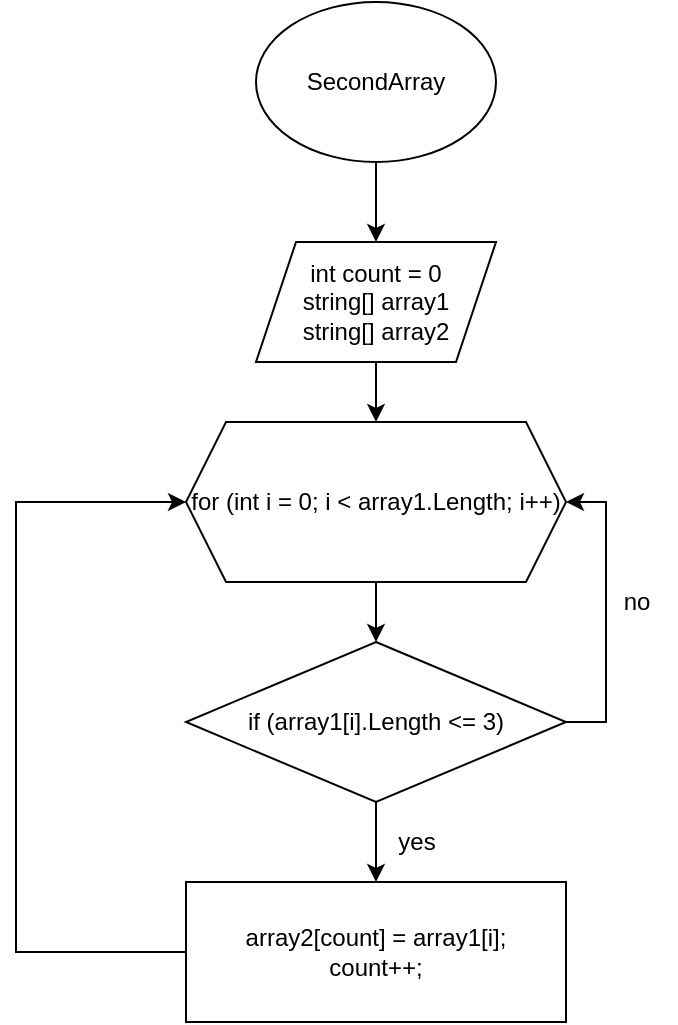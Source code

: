<mxfile version="20.6.0" type="device"><diagram id="YtPvEtzE3AAZxoyVBpOP" name="Страница 1"><mxGraphModel dx="946" dy="515" grid="1" gridSize="10" guides="1" tooltips="1" connect="1" arrows="1" fold="1" page="1" pageScale="1" pageWidth="827" pageHeight="1169" math="0" shadow="0"><root><mxCell id="0"/><mxCell id="1" parent="0"/><mxCell id="HAoyS4fZLeZ4Ss94FWTu-6" style="edgeStyle=orthogonalEdgeStyle;rounded=0;orthogonalLoop=1;jettySize=auto;html=1;exitX=0.5;exitY=1;exitDx=0;exitDy=0;entryX=0.5;entryY=0;entryDx=0;entryDy=0;" edge="1" parent="1" source="HAoyS4fZLeZ4Ss94FWTu-1" target="HAoyS4fZLeZ4Ss94FWTu-2"><mxGeometry relative="1" as="geometry"/></mxCell><mxCell id="HAoyS4fZLeZ4Ss94FWTu-1" value="SecondArray" style="ellipse;whiteSpace=wrap;html=1;" vertex="1" parent="1"><mxGeometry x="300" y="50" width="120" height="80" as="geometry"/></mxCell><mxCell id="HAoyS4fZLeZ4Ss94FWTu-7" style="edgeStyle=orthogonalEdgeStyle;rounded=0;orthogonalLoop=1;jettySize=auto;html=1;exitX=0.5;exitY=1;exitDx=0;exitDy=0;entryX=0.5;entryY=0;entryDx=0;entryDy=0;" edge="1" parent="1" source="HAoyS4fZLeZ4Ss94FWTu-2" target="HAoyS4fZLeZ4Ss94FWTu-3"><mxGeometry relative="1" as="geometry"/></mxCell><mxCell id="HAoyS4fZLeZ4Ss94FWTu-2" value="int count = 0&lt;br&gt;string[] array1&lt;br&gt;string[] array2" style="shape=parallelogram;perimeter=parallelogramPerimeter;whiteSpace=wrap;html=1;fixedSize=1;" vertex="1" parent="1"><mxGeometry x="300" y="170" width="120" height="60" as="geometry"/></mxCell><mxCell id="HAoyS4fZLeZ4Ss94FWTu-8" style="edgeStyle=orthogonalEdgeStyle;rounded=0;orthogonalLoop=1;jettySize=auto;html=1;exitX=0.5;exitY=1;exitDx=0;exitDy=0;entryX=0.5;entryY=0;entryDx=0;entryDy=0;" edge="1" parent="1" source="HAoyS4fZLeZ4Ss94FWTu-3" target="HAoyS4fZLeZ4Ss94FWTu-4"><mxGeometry relative="1" as="geometry"/></mxCell><mxCell id="HAoyS4fZLeZ4Ss94FWTu-3" value="for (int i = 0; i &amp;lt; array1.Length; i++)" style="shape=hexagon;perimeter=hexagonPerimeter2;whiteSpace=wrap;html=1;fixedSize=1;" vertex="1" parent="1"><mxGeometry x="265" y="260" width="190" height="80" as="geometry"/></mxCell><mxCell id="HAoyS4fZLeZ4Ss94FWTu-9" style="edgeStyle=orthogonalEdgeStyle;rounded=0;orthogonalLoop=1;jettySize=auto;html=1;exitX=0.5;exitY=1;exitDx=0;exitDy=0;entryX=0.5;entryY=0;entryDx=0;entryDy=0;" edge="1" parent="1" source="HAoyS4fZLeZ4Ss94FWTu-4" target="HAoyS4fZLeZ4Ss94FWTu-5"><mxGeometry relative="1" as="geometry"/></mxCell><mxCell id="HAoyS4fZLeZ4Ss94FWTu-13" style="edgeStyle=orthogonalEdgeStyle;rounded=0;orthogonalLoop=1;jettySize=auto;html=1;exitX=1;exitY=0.5;exitDx=0;exitDy=0;entryX=1;entryY=0.5;entryDx=0;entryDy=0;" edge="1" parent="1" source="HAoyS4fZLeZ4Ss94FWTu-4" target="HAoyS4fZLeZ4Ss94FWTu-3"><mxGeometry relative="1" as="geometry"/></mxCell><mxCell id="HAoyS4fZLeZ4Ss94FWTu-4" value="if (array1[i].Length &amp;lt;= 3)" style="rhombus;whiteSpace=wrap;html=1;" vertex="1" parent="1"><mxGeometry x="265" y="370" width="190" height="80" as="geometry"/></mxCell><mxCell id="HAoyS4fZLeZ4Ss94FWTu-12" style="edgeStyle=orthogonalEdgeStyle;rounded=0;orthogonalLoop=1;jettySize=auto;html=1;exitX=0;exitY=0.5;exitDx=0;exitDy=0;entryX=0;entryY=0.5;entryDx=0;entryDy=0;" edge="1" parent="1" source="HAoyS4fZLeZ4Ss94FWTu-5" target="HAoyS4fZLeZ4Ss94FWTu-3"><mxGeometry relative="1" as="geometry"><Array as="points"><mxPoint x="180" y="525"/><mxPoint x="180" y="300"/></Array></mxGeometry></mxCell><mxCell id="HAoyS4fZLeZ4Ss94FWTu-5" value="array2[count] = array1[i]; &lt;br&gt;count++;" style="rounded=0;whiteSpace=wrap;html=1;" vertex="1" parent="1"><mxGeometry x="265" y="490" width="190" height="70" as="geometry"/></mxCell><mxCell id="HAoyS4fZLeZ4Ss94FWTu-10" value="yes" style="text;html=1;align=center;verticalAlign=middle;resizable=0;points=[];autosize=1;strokeColor=none;fillColor=none;" vertex="1" parent="1"><mxGeometry x="360" y="455" width="40" height="30" as="geometry"/></mxCell><mxCell id="HAoyS4fZLeZ4Ss94FWTu-14" value="no" style="text;html=1;align=center;verticalAlign=middle;resizable=0;points=[];autosize=1;strokeColor=none;fillColor=none;" vertex="1" parent="1"><mxGeometry x="470" y="335" width="40" height="30" as="geometry"/></mxCell></root></mxGraphModel></diagram></mxfile>